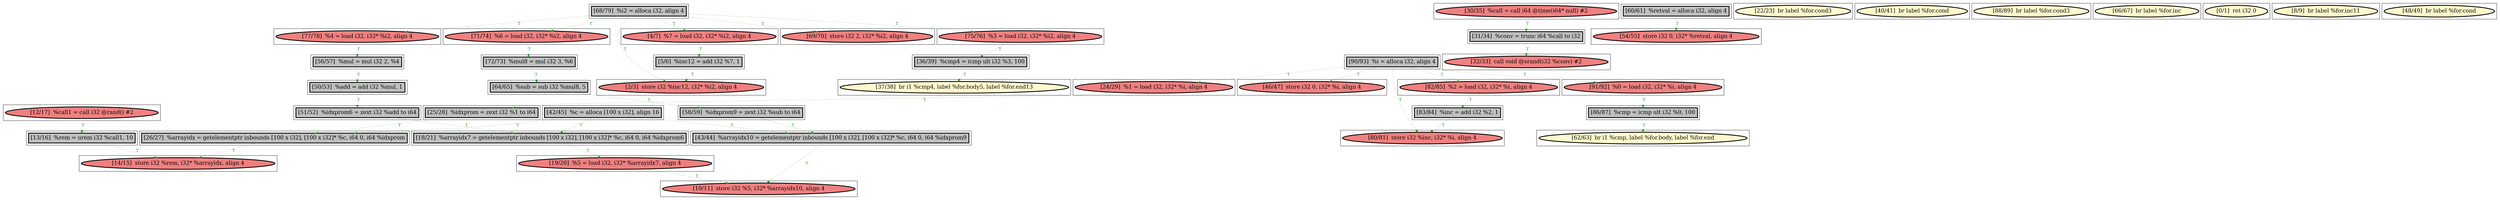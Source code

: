 
digraph G {



node232->node193 [style=dotted,color=forestgreen,label="T",fontcolor=forestgreen ]
node201->node222 [style=dotted,color=forestgreen,label="T",fontcolor=forestgreen ]
node213->node195 [style=dotted,color=forestgreen,label="T",fontcolor=forestgreen ]
node218->node220 [style=dotted,color=forestgreen,label="T",fontcolor=forestgreen ]
node223->node195 [style=dotted,color=forestgreen,label="T",fontcolor=forestgreen ]
node220->node213 [style=dotted,color=forestgreen,label="T",fontcolor=forestgreen ]
node196->node189 [style=dotted,color=forestgreen,label="T",fontcolor=forestgreen ]
node208->node203 [style=dotted,color=forestgreen,label="T",fontcolor=forestgreen ]
node190->node225 [style=dotted,color=forestgreen,label="T",fontcolor=forestgreen ]
node231->node193 [style=dotted,color=forestgreen,label="T",fontcolor=forestgreen ]
node223->node232 [style=dotted,color=forestgreen,label="T",fontcolor=forestgreen ]
node228->node198 [style=dotted,color=forestgreen,label="T",fontcolor=forestgreen ]
node205->node226 [style=dotted,color=forestgreen,label="T",fontcolor=forestgreen ]
node195->node197 [style=dotted,color=forestgreen,label="T",fontcolor=forestgreen ]
node201->node233 [style=dotted,color=forestgreen,label="T",fontcolor=forestgreen ]
node212->node216 [style=dotted,color=forestgreen,label="T",fontcolor=forestgreen ]
node229->node230 [style=dotted,color=forestgreen,label="T",fontcolor=forestgreen ]
node196->node190 [style=dotted,color=forestgreen,label="T",fontcolor=forestgreen ]
node196->node199 [style=dotted,color=forestgreen,label="T",fontcolor=forestgreen ]
node217->node219 [style=dotted,color=forestgreen,label="T",fontcolor=forestgreen ]
node225->node189 [style=dotted,color=forestgreen,label="T",fontcolor=forestgreen ]
node207->node212 [style=dotted,color=forestgreen,label="T",fontcolor=forestgreen ]
node201->node226 [style=dotted,color=forestgreen,label="T",fontcolor=forestgreen ]
node210->node232 [style=dotted,color=forestgreen,label="T",fontcolor=forestgreen ]
node203->node214 [style=dotted,color=forestgreen,label="T",fontcolor=forestgreen ]
node196->node200 [style=dotted,color=forestgreen,label="T",fontcolor=forestgreen ]
node196->node215 [style=dotted,color=forestgreen,label="T",fontcolor=forestgreen ]
node201->node207 [style=dotted,color=forestgreen,label="T",fontcolor=forestgreen ]
node233->node210 [style=dotted,color=forestgreen,label="T",fontcolor=forestgreen ]
node223->node227 [style=dotted,color=forestgreen,label="T",fontcolor=forestgreen ]
node230->node209 [style=dotted,color=forestgreen,label="T",fontcolor=forestgreen ]
node214->node227 [style=dotted,color=forestgreen,label="T",fontcolor=forestgreen ]
node227->node192 [style=dotted,color=forestgreen,label="T",fontcolor=forestgreen ]
node197->node192 [style=dotted,color=forestgreen,label="T",fontcolor=forestgreen ]
node204->node205 [style=dotted,color=forestgreen,label="T",fontcolor=forestgreen ]
node196->node206 [style=dotted,color=forestgreen,label="T",fontcolor=forestgreen ]
node201->node204 [style=dotted,color=forestgreen,label="T",fontcolor=forestgreen ]
node194->node231 [style=dotted,color=forestgreen,label="T",fontcolor=forestgreen ]
node206->node218 [style=dotted,color=forestgreen,label="T",fontcolor=forestgreen ]
node215->node208 [style=dotted,color=forestgreen,label="T",fontcolor=forestgreen ]
node200->node228 [style=dotted,color=forestgreen,label="T",fontcolor=forestgreen ]


subgraph cluster45 {


node233 [penwidth=3.0,fontsize=20,fillcolor=lightcoral,label="[24/29]  %1 = load i32, i32* %i, align 4",shape=ellipse,style=filled ]



}

subgraph cluster41 {


node229 [penwidth=3.0,fontsize=20,fillcolor=lightcoral,label="[30/35]  %call = call i64 @time(i64* null) #2",shape=ellipse,style=filled ]



}

subgraph cluster39 {


node227 [penwidth=3.0,fontsize=20,fillcolor=grey,label="[43/44]  %arrayidx10 = getelementptr inbounds [100 x i32], [100 x i32]* %c, i64 0, i64 %idxprom9",shape=rectangle,style=filled ]



}

subgraph cluster38 {


node226 [penwidth=3.0,fontsize=20,fillcolor=lightcoral,label="[80/81]  store i32 %inc, i32* %i, align 4",shape=ellipse,style=filled ]



}

subgraph cluster46 {


node234 [penwidth=3.0,fontsize=20,fillcolor=lemonchiffon,label="[22/23]  br label %for.cond3",shape=ellipse,style=filled ]



}

subgraph cluster37 {


node225 [penwidth=3.0,fontsize=20,fillcolor=grey,label="[5/6]  %inc12 = add i32 %7, 1",shape=rectangle,style=filled ]



}

subgraph cluster36 {


node224 [penwidth=3.0,fontsize=20,fillcolor=lemonchiffon,label="[40/41]  br label %for.cond",shape=ellipse,style=filled ]



}

subgraph cluster15 {


node203 [penwidth=3.0,fontsize=20,fillcolor=grey,label="[64/65]  %sub = sub i32 %mul8, 5",shape=rectangle,style=filled ]



}

subgraph cluster40 {


node228 [penwidth=3.0,fontsize=20,fillcolor=grey,label="[36/39]  %cmp4 = icmp ult i32 %3, 100",shape=rectangle,style=filled ]



}

subgraph cluster35 {


node223 [penwidth=3.0,fontsize=20,fillcolor=grey,label="[42/45]  %c = alloca [100 x i32], align 16",shape=rectangle,style=filled ]



}

subgraph cluster42 {


node230 [penwidth=3.0,fontsize=20,fillcolor=grey,label="[31/34]  %conv = trunc i64 %call to i32",shape=rectangle,style=filled ]



}

subgraph cluster11 {


node199 [penwidth=3.0,fontsize=20,fillcolor=lightcoral,label="[69/70]  store i32 2, i32* %i2, align 4",shape=ellipse,style=filled ]



}

subgraph cluster43 {


node231 [penwidth=3.0,fontsize=20,fillcolor=grey,label="[13/16]  %rem = urem i32 %call1, 10",shape=rectangle,style=filled ]



}

subgraph cluster19 {


node207 [penwidth=3.0,fontsize=20,fillcolor=lightcoral,label="[91/92]  %0 = load i32, i32* %i, align 4",shape=ellipse,style=filled ]



}

subgraph cluster9 {


node197 [penwidth=3.0,fontsize=20,fillcolor=lightcoral,label="[19/20]  %5 = load i32, i32* %arrayidx7, align 4",shape=ellipse,style=filled ]



}

subgraph cluster8 {


node196 [penwidth=3.0,fontsize=20,fillcolor=grey,label="[68/79]  %i2 = alloca i32, align 4",shape=rectangle,style=filled ]



}

subgraph cluster10 {


node198 [penwidth=3.0,fontsize=20,fillcolor=lemonchiffon,label="[37/38]  br i1 %cmp4, label %for.body5, label %for.end13",shape=ellipse,style=filled ]



}

subgraph cluster23 {


node211 [penwidth=3.0,fontsize=20,fillcolor=lemonchiffon,label="[88/89]  br label %for.cond3",shape=ellipse,style=filled ]



}

subgraph cluster7 {


node195 [penwidth=3.0,fontsize=20,fillcolor=grey,label="[18/21]  %arrayidx7 = getelementptr inbounds [100 x i32], [100 x i32]* %c, i64 0, i64 %idxprom6",shape=rectangle,style=filled ]



}

subgraph cluster14 {


node202 [penwidth=3.0,fontsize=20,fillcolor=lemonchiffon,label="[66/67]  br label %for.inc",shape=ellipse,style=filled ]



}

subgraph cluster44 {


node232 [penwidth=3.0,fontsize=20,fillcolor=grey,label="[26/27]  %arrayidx = getelementptr inbounds [100 x i32], [100 x i32]* %c, i64 0, i64 %idxprom",shape=rectangle,style=filled ]



}

subgraph cluster6 {


node194 [penwidth=3.0,fontsize=20,fillcolor=lightcoral,label="[12/17]  %call1 = call i32 @rand() #2",shape=ellipse,style=filled ]



}

subgraph cluster30 {


node218 [penwidth=3.0,fontsize=20,fillcolor=grey,label="[56/57]  %mul = mul i32 2, %4",shape=rectangle,style=filled ]



}

subgraph cluster31 {


node219 [penwidth=3.0,fontsize=20,fillcolor=lightcoral,label="[54/55]  store i32 0, i32* %retval, align 4",shape=ellipse,style=filled ]



}

subgraph cluster0 {


node188 [penwidth=3.0,fontsize=20,fillcolor=lemonchiffon,label="[0/1]  ret i32 0",shape=ellipse,style=filled ]



}

subgraph cluster13 {


node201 [penwidth=3.0,fontsize=20,fillcolor=grey,label="[90/93]  %i = alloca i32, align 4",shape=rectangle,style=filled ]



}

subgraph cluster5 {


node193 [penwidth=3.0,fontsize=20,fillcolor=lightcoral,label="[14/15]  store i32 %rem, i32* %arrayidx, align 4",shape=ellipse,style=filled ]



}

subgraph cluster1 {


node189 [penwidth=3.0,fontsize=20,fillcolor=lightcoral,label="[2/3]  store i32 %inc12, i32* %i2, align 4",shape=ellipse,style=filled ]



}

subgraph cluster32 {


node220 [penwidth=3.0,fontsize=20,fillcolor=grey,label="[50/53]  %add = add i32 %mul, 1",shape=rectangle,style=filled ]



}

subgraph cluster3 {


node191 [penwidth=3.0,fontsize=20,fillcolor=lemonchiffon,label="[8/9]  br label %for.inc11",shape=ellipse,style=filled ]



}

subgraph cluster4 {


node192 [penwidth=3.0,fontsize=20,fillcolor=lightcoral,label="[10/11]  store i32 %5, i32* %arrayidx10, align 4",shape=ellipse,style=filled ]



}

subgraph cluster17 {


node205 [penwidth=3.0,fontsize=20,fillcolor=grey,label="[83/84]  %inc = add i32 %2, 1",shape=rectangle,style=filled ]



}

subgraph cluster16 {


node204 [penwidth=3.0,fontsize=20,fillcolor=lightcoral,label="[82/85]  %2 = load i32, i32* %i, align 4",shape=ellipse,style=filled ]



}

subgraph cluster2 {


node190 [penwidth=3.0,fontsize=20,fillcolor=lightcoral,label="[4/7]  %7 = load i32, i32* %i2, align 4",shape=ellipse,style=filled ]



}

subgraph cluster34 {


node222 [penwidth=3.0,fontsize=20,fillcolor=lightcoral,label="[46/47]  store i32 0, i32* %i, align 4",shape=ellipse,style=filled ]



}

subgraph cluster22 {


node210 [penwidth=3.0,fontsize=20,fillcolor=grey,label="[25/28]  %idxprom = zext i32 %1 to i64",shape=rectangle,style=filled ]



}

subgraph cluster25 {


node213 [penwidth=3.0,fontsize=20,fillcolor=grey,label="[51/52]  %idxprom6 = zext i32 %add to i64",shape=rectangle,style=filled ]



}

subgraph cluster18 {


node206 [penwidth=3.0,fontsize=20,fillcolor=lightcoral,label="[77/78]  %4 = load i32, i32* %i2, align 4",shape=ellipse,style=filled ]



}

subgraph cluster29 {


node217 [penwidth=3.0,fontsize=20,fillcolor=grey,label="[60/61]  %retval = alloca i32, align 4",shape=rectangle,style=filled ]



}

subgraph cluster20 {


node208 [penwidth=3.0,fontsize=20,fillcolor=grey,label="[72/73]  %mul8 = mul i32 3, %6",shape=rectangle,style=filled ]



}

subgraph cluster26 {


node214 [penwidth=3.0,fontsize=20,fillcolor=grey,label="[58/59]  %idxprom9 = zext i32 %sub to i64",shape=rectangle,style=filled ]



}

subgraph cluster24 {


node212 [penwidth=3.0,fontsize=20,fillcolor=grey,label="[86/87]  %cmp = icmp ult i32 %0, 100",shape=rectangle,style=filled ]



}

subgraph cluster28 {


node216 [penwidth=3.0,fontsize=20,fillcolor=lemonchiffon,label="[62/63]  br i1 %cmp, label %for.body, label %for.end",shape=ellipse,style=filled ]



}

subgraph cluster27 {


node215 [penwidth=3.0,fontsize=20,fillcolor=lightcoral,label="[71/74]  %6 = load i32, i32* %i2, align 4",shape=ellipse,style=filled ]



}

subgraph cluster21 {


node209 [penwidth=3.0,fontsize=20,fillcolor=lightcoral,label="[32/33]  call void @srand(i32 %conv) #2",shape=ellipse,style=filled ]



}

subgraph cluster12 {


node200 [penwidth=3.0,fontsize=20,fillcolor=lightcoral,label="[75/76]  %3 = load i32, i32* %i2, align 4",shape=ellipse,style=filled ]



}

subgraph cluster33 {


node221 [penwidth=3.0,fontsize=20,fillcolor=lemonchiffon,label="[48/49]  br label %for.cond",shape=ellipse,style=filled ]



}

}
